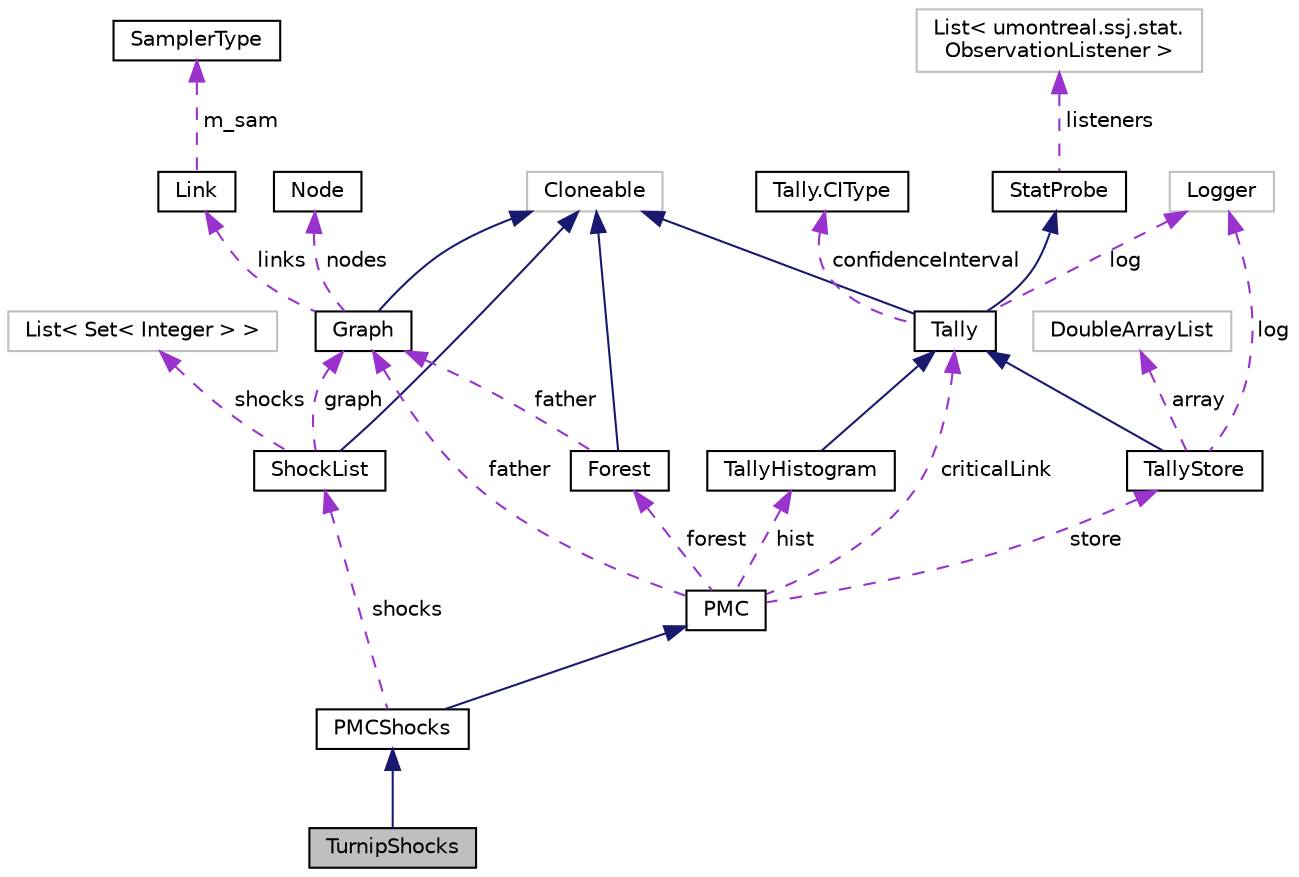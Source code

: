digraph "TurnipShocks"
{
 // INTERACTIVE_SVG=YES
  bgcolor="transparent";
  edge [fontname="Helvetica",fontsize="10",labelfontname="Helvetica",labelfontsize="10"];
  node [fontname="Helvetica",fontsize="10",shape=record];
  Node3 [label="TurnipShocks",height=0.2,width=0.4,color="black", fillcolor="grey75", style="filled", fontcolor="black"];
  Node4 -> Node3 [dir="back",color="midnightblue",fontsize="10",style="solid",fontname="Helvetica"];
  Node4 [label="PMCShocks",height=0.2,width=0.4,color="black",URL="$d6/d1b/classumontreal_1_1ssj_1_1networks_1_1PMCShocks.html",tooltip="This class implements the Permutation Monte Carlo method with shocks to estimate the reliability of a..."];
  Node5 -> Node4 [dir="back",color="midnightblue",fontsize="10",style="solid",fontname="Helvetica"];
  Node5 [label="PMC",height=0.2,width=0.4,color="black",URL="$d4/de0/classumontreal_1_1ssj_1_1networks_1_1PMC.html",tooltip="This class implements the Permutation Monte Carlo method to estimate the reliability of a network..."];
  Node6 -> Node5 [dir="back",color="darkorchid3",fontsize="10",style="dashed",label=" forest" ,fontname="Helvetica"];
  Node6 [label="Forest",height=0.2,width=0.4,color="black",URL="$d8/d06/classumontreal_1_1ssj_1_1networks_1_1Forest.html",tooltip="This class implements forest and trees. "];
  Node7 -> Node6 [dir="back",color="midnightblue",fontsize="10",style="solid",fontname="Helvetica"];
  Node7 [label="Cloneable",height=0.2,width=0.4,color="grey75"];
  Node8 -> Node6 [dir="back",color="darkorchid3",fontsize="10",style="dashed",label=" father" ,fontname="Helvetica"];
  Node8 [label="Graph",height=0.2,width=0.4,color="black",URL="$d4/d6e/classumontreal_1_1ssj_1_1networks_1_1Graph.html",tooltip="This class implements a stochastic non-oriented weighted graph (a network). "];
  Node7 -> Node8 [dir="back",color="midnightblue",fontsize="10",style="solid",fontname="Helvetica"];
  Node9 -> Node8 [dir="back",color="darkorchid3",fontsize="10",style="dashed",label=" nodes" ,fontname="Helvetica"];
  Node9 [label="Node",height=0.2,width=0.4,color="black",URL="$dc/dbc/classumontreal_1_1ssj_1_1networks_1_1Node.html",tooltip="This class provides nodes for a graph. "];
  Node10 -> Node8 [dir="back",color="darkorchid3",fontsize="10",style="dashed",label=" links" ,fontname="Helvetica"];
  Node10 [label="Link",height=0.2,width=0.4,color="black",URL="$df/d9c/classumontreal_1_1ssj_1_1networks_1_1Link.html",tooltip="A Link of a network. "];
  Node11 -> Node10 [dir="back",color="darkorchid3",fontsize="10",style="dashed",label=" m_sam" ,fontname="Helvetica"];
  Node11 [label="SamplerType",height=0.2,width=0.4,color="black",URL="$db/d5d/enumumontreal_1_1ssj_1_1networks_1_1SamplerType.html"];
  Node8 -> Node5 [dir="back",color="darkorchid3",fontsize="10",style="dashed",label=" father" ,fontname="Helvetica"];
  Node12 -> Node5 [dir="back",color="darkorchid3",fontsize="10",style="dashed",label=" criticalLink" ,fontname="Helvetica"];
  Node12 [label="Tally",height=0.2,width=0.4,color="black",URL="$d8/d54/classumontreal_1_1ssj_1_1stat_1_1Tally.html",tooltip="A subclass of StatProbe. "];
  Node13 -> Node12 [dir="back",color="midnightblue",fontsize="10",style="solid",fontname="Helvetica"];
  Node13 [label="StatProbe",height=0.2,width=0.4,color="black",URL="$d5/d8e/classumontreal_1_1ssj_1_1stat_1_1StatProbe.html",tooltip="The objects of this class are statistical probes or collectors, which are elementary devices for coll..."];
  Node14 -> Node13 [dir="back",color="darkorchid3",fontsize="10",style="dashed",label=" listeners" ,fontname="Helvetica"];
  Node14 [label="List\< umontreal.ssj.stat.\lObservationListener \>",height=0.2,width=0.4,color="grey75"];
  Node7 -> Node12 [dir="back",color="midnightblue",fontsize="10",style="solid",fontname="Helvetica"];
  Node15 -> Node12 [dir="back",color="darkorchid3",fontsize="10",style="dashed",label=" log" ,fontname="Helvetica"];
  Node15 [label="Logger",height=0.2,width=0.4,color="grey75"];
  Node16 -> Node12 [dir="back",color="darkorchid3",fontsize="10",style="dashed",label=" confidenceInterval" ,fontname="Helvetica"];
  Node16 [label="Tally.CIType",height=0.2,width=0.4,color="black",URL="$d9/df5/enumumontreal_1_1ssj_1_1stat_1_1Tally_1_1CIType.html"];
  Node17 -> Node5 [dir="back",color="darkorchid3",fontsize="10",style="dashed",label=" store" ,fontname="Helvetica"];
  Node17 [label="TallyStore",height=0.2,width=0.4,color="black",URL="$d8/de5/classumontreal_1_1ssj_1_1stat_1_1TallyStore.html",tooltip="This class is a variant of Tally for which the individual observations are stored in a list implement..."];
  Node12 -> Node17 [dir="back",color="midnightblue",fontsize="10",style="solid",fontname="Helvetica"];
  Node18 -> Node17 [dir="back",color="darkorchid3",fontsize="10",style="dashed",label=" array" ,fontname="Helvetica"];
  Node18 [label="DoubleArrayList",height=0.2,width=0.4,color="grey75"];
  Node15 -> Node17 [dir="back",color="darkorchid3",fontsize="10",style="dashed",label=" log" ,fontname="Helvetica"];
  Node19 -> Node5 [dir="back",color="darkorchid3",fontsize="10",style="dashed",label=" hist" ,fontname="Helvetica"];
  Node19 [label="TallyHistogram",height=0.2,width=0.4,color="black",URL="$de/d2f/classumontreal_1_1ssj_1_1stat_1_1TallyHistogram.html",tooltip="This class extends Tally. "];
  Node12 -> Node19 [dir="back",color="midnightblue",fontsize="10",style="solid",fontname="Helvetica"];
  Node20 -> Node4 [dir="back",color="darkorchid3",fontsize="10",style="dashed",label=" shocks" ,fontname="Helvetica"];
  Node20 [label="ShockList",height=0.2,width=0.4,color="black",URL="$d9/d27/classumontreal_1_1ssj_1_1networks_1_1ShockList.html",tooltip="This class implements lists of shocks which make sets of links in a graph fail simultaneously. "];
  Node7 -> Node20 [dir="back",color="midnightblue",fontsize="10",style="solid",fontname="Helvetica"];
  Node8 -> Node20 [dir="back",color="darkorchid3",fontsize="10",style="dashed",label=" graph" ,fontname="Helvetica"];
  Node21 -> Node20 [dir="back",color="darkorchid3",fontsize="10",style="dashed",label=" shocks" ,fontname="Helvetica"];
  Node21 [label="List\< Set\< Integer \> \>",height=0.2,width=0.4,color="grey75"];
}
